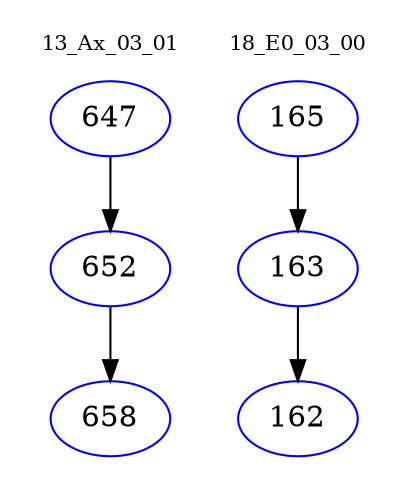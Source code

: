 digraph{
subgraph cluster_0 {
color = white
label = "13_Ax_03_01";
fontsize=10;
T0_647 [label="647", color="blue"]
T0_647 -> T0_652 [color="black"]
T0_652 [label="652", color="blue"]
T0_652 -> T0_658 [color="black"]
T0_658 [label="658", color="blue"]
}
subgraph cluster_1 {
color = white
label = "18_E0_03_00";
fontsize=10;
T1_165 [label="165", color="blue"]
T1_165 -> T1_163 [color="black"]
T1_163 [label="163", color="blue"]
T1_163 -> T1_162 [color="black"]
T1_162 [label="162", color="blue"]
}
}

